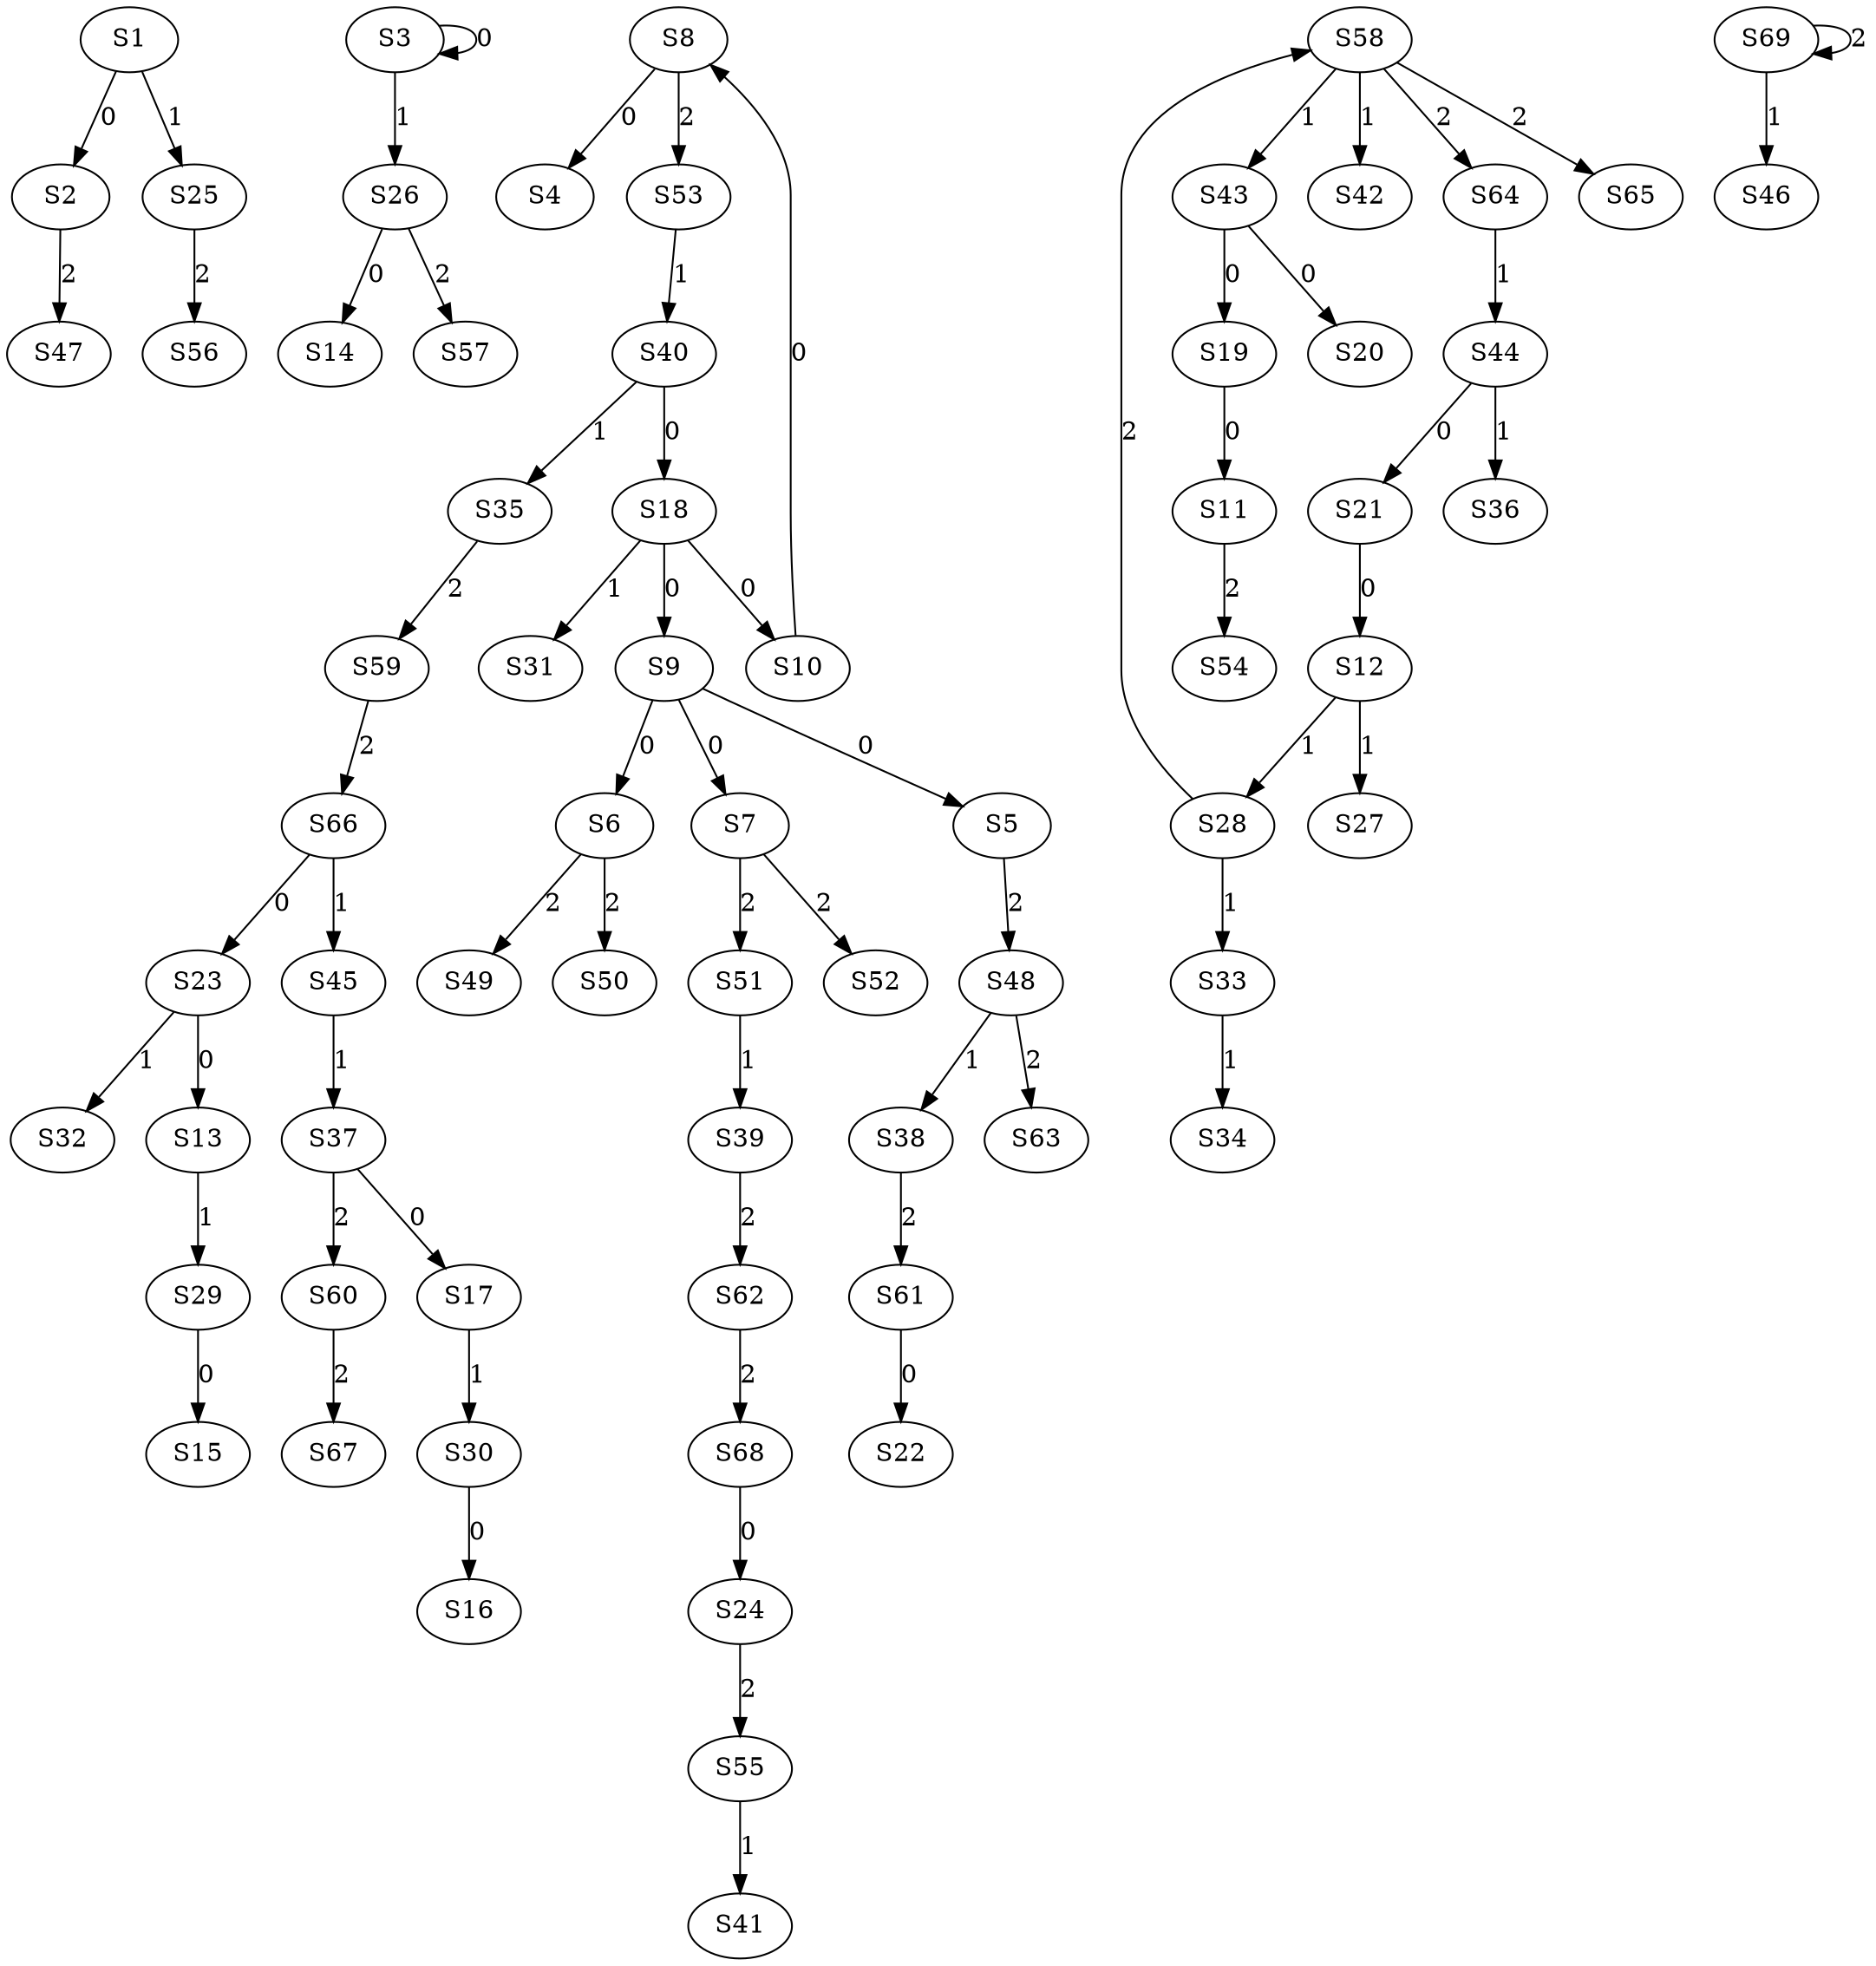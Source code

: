 strict digraph {
	S1 -> S2 [ label = 0 ];
	S3 -> S3 [ label = 0 ];
	S8 -> S4 [ label = 0 ];
	S9 -> S5 [ label = 0 ];
	S9 -> S6 [ label = 0 ];
	S9 -> S7 [ label = 0 ];
	S10 -> S8 [ label = 0 ];
	S18 -> S9 [ label = 0 ];
	S18 -> S10 [ label = 0 ];
	S19 -> S11 [ label = 0 ];
	S21 -> S12 [ label = 0 ];
	S23 -> S13 [ label = 0 ];
	S26 -> S14 [ label = 0 ];
	S29 -> S15 [ label = 0 ];
	S30 -> S16 [ label = 0 ];
	S37 -> S17 [ label = 0 ];
	S40 -> S18 [ label = 0 ];
	S43 -> S19 [ label = 0 ];
	S43 -> S20 [ label = 0 ];
	S44 -> S21 [ label = 0 ];
	S61 -> S22 [ label = 0 ];
	S66 -> S23 [ label = 0 ];
	S68 -> S24 [ label = 0 ];
	S1 -> S25 [ label = 1 ];
	S3 -> S26 [ label = 1 ];
	S12 -> S27 [ label = 1 ];
	S12 -> S28 [ label = 1 ];
	S13 -> S29 [ label = 1 ];
	S17 -> S30 [ label = 1 ];
	S18 -> S31 [ label = 1 ];
	S23 -> S32 [ label = 1 ];
	S28 -> S33 [ label = 1 ];
	S33 -> S34 [ label = 1 ];
	S40 -> S35 [ label = 1 ];
	S44 -> S36 [ label = 1 ];
	S45 -> S37 [ label = 1 ];
	S48 -> S38 [ label = 1 ];
	S51 -> S39 [ label = 1 ];
	S53 -> S40 [ label = 1 ];
	S55 -> S41 [ label = 1 ];
	S58 -> S42 [ label = 1 ];
	S58 -> S43 [ label = 1 ];
	S64 -> S44 [ label = 1 ];
	S66 -> S45 [ label = 1 ];
	S69 -> S46 [ label = 1 ];
	S2 -> S47 [ label = 2 ];
	S5 -> S48 [ label = 2 ];
	S6 -> S49 [ label = 2 ];
	S6 -> S50 [ label = 2 ];
	S7 -> S51 [ label = 2 ];
	S7 -> S52 [ label = 2 ];
	S8 -> S53 [ label = 2 ];
	S11 -> S54 [ label = 2 ];
	S24 -> S55 [ label = 2 ];
	S25 -> S56 [ label = 2 ];
	S26 -> S57 [ label = 2 ];
	S28 -> S58 [ label = 2 ];
	S35 -> S59 [ label = 2 ];
	S37 -> S60 [ label = 2 ];
	S38 -> S61 [ label = 2 ];
	S39 -> S62 [ label = 2 ];
	S48 -> S63 [ label = 2 ];
	S58 -> S64 [ label = 2 ];
	S58 -> S65 [ label = 2 ];
	S59 -> S66 [ label = 2 ];
	S60 -> S67 [ label = 2 ];
	S62 -> S68 [ label = 2 ];
	S69 -> S69 [ label = 2 ];
}